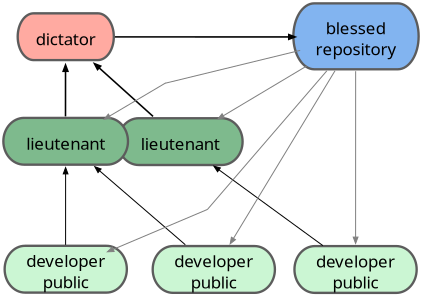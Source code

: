 <?xml version="1.0" encoding="UTF-8"?>
<dia:diagram xmlns:dia="http://www.lysator.liu.se/~alla/dia/">
  <dia:layer name="Segundo Plano" visible="true" active="true">
    <dia:group>
      <dia:object type="Flowchart - Terminal" version="1" id="O0">
        <dia:attribute name="obj_pos">
          <dia:point val="-8.033,0.369"/>
        </dia:attribute>
        <dia:attribute name="obj_bb">
          <dia:rectangle val="-8.108,0.294;-0.586,4.634"/>
        </dia:attribute>
        <dia:attribute name="meta">
          <dia:composite type="dict"/>
        </dia:attribute>
        <dia:attribute name="elem_corner">
          <dia:point val="-8.033,0.369"/>
        </dia:attribute>
        <dia:attribute name="elem_width">
          <dia:real val="7.373"/>
        </dia:attribute>
        <dia:attribute name="elem_height">
          <dia:real val="4.19"/>
        </dia:attribute>
        <dia:attribute name="line_width">
          <dia:real val="0.15"/>
        </dia:attribute>
        <dia:attribute name="line_colour">
          <dia:color val="#5c5c5c"/>
        </dia:attribute>
        <dia:attribute name="fill_colour">
          <dia:color val="#82b4f0"/>
        </dia:attribute>
        <dia:attribute name="show_background">
          <dia:boolean val="true"/>
        </dia:attribute>
        <dia:attribute name="line_style">
          <dia:enum val="0"/>
          <dia:real val="1"/>
        </dia:attribute>
        <dia:attribute name="padding">
          <dia:real val="0"/>
        </dia:attribute>
        <dia:attribute name="text">
          <dia:composite type="text">
            <dia:attribute name="string">
              <dia:string>#blessed
repository#</dia:string>
            </dia:attribute>
            <dia:attribute name="font">
              <dia:font family="Linux Biolinum O" style="0" name="Courier"/>
            </dia:attribute>
            <dia:attribute name="height">
              <dia:real val="1.341"/>
            </dia:attribute>
            <dia:attribute name="pos">
              <dia:point val="-4.347,2.129"/>
            </dia:attribute>
            <dia:attribute name="color">
              <dia:color val="#000000"/>
            </dia:attribute>
            <dia:attribute name="alignment">
              <dia:enum val="1"/>
            </dia:attribute>
          </dia:composite>
        </dia:attribute>
        <dia:attribute name="flip_horizontal">
          <dia:boolean val="false"/>
        </dia:attribute>
        <dia:attribute name="flip_vertical">
          <dia:boolean val="false"/>
        </dia:attribute>
        <dia:attribute name="subscale">
          <dia:real val="1"/>
        </dia:attribute>
      </dia:object>
      <dia:object type="Flowchart - Terminal" version="1" id="O1">
        <dia:attribute name="obj_pos">
          <dia:point val="-18.998,7.668"/>
        </dia:attribute>
        <dia:attribute name="obj_bb">
          <dia:rectangle val="-19.073,7.593;-11.956,10.716"/>
        </dia:attribute>
        <dia:attribute name="meta">
          <dia:composite type="dict"/>
        </dia:attribute>
        <dia:attribute name="elem_corner">
          <dia:point val="-18.998,7.668"/>
        </dia:attribute>
        <dia:attribute name="elem_width">
          <dia:real val="6.968"/>
        </dia:attribute>
        <dia:attribute name="elem_height">
          <dia:real val="2.973"/>
        </dia:attribute>
        <dia:attribute name="line_width">
          <dia:real val="0.15"/>
        </dia:attribute>
        <dia:attribute name="line_colour">
          <dia:color val="#5c5c5c"/>
        </dia:attribute>
        <dia:attribute name="fill_colour">
          <dia:color val="#7eba8d"/>
        </dia:attribute>
        <dia:attribute name="show_background">
          <dia:boolean val="true"/>
        </dia:attribute>
        <dia:attribute name="line_style">
          <dia:enum val="0"/>
          <dia:real val="1"/>
        </dia:attribute>
        <dia:attribute name="padding">
          <dia:real val="0"/>
        </dia:attribute>
        <dia:attribute name="text">
          <dia:composite type="text">
            <dia:attribute name="string">
              <dia:string>#lieutenant#</dia:string>
            </dia:attribute>
            <dia:attribute name="font">
              <dia:font family="Linux Biolinum O" style="0" name="Courier"/>
            </dia:attribute>
            <dia:attribute name="height">
              <dia:real val="1.341"/>
            </dia:attribute>
            <dia:attribute name="pos">
              <dia:point val="-15.515,9.489"/>
            </dia:attribute>
            <dia:attribute name="color">
              <dia:color val="#000000"/>
            </dia:attribute>
            <dia:attribute name="alignment">
              <dia:enum val="1"/>
            </dia:attribute>
          </dia:composite>
        </dia:attribute>
        <dia:attribute name="flip_horizontal">
          <dia:boolean val="false"/>
        </dia:attribute>
        <dia:attribute name="flip_vertical">
          <dia:boolean val="false"/>
        </dia:attribute>
        <dia:attribute name="subscale">
          <dia:real val="1"/>
        </dia:attribute>
      </dia:object>
      <dia:object type="Standard - Line" version="0" id="O2">
        <dia:attribute name="obj_pos">
          <dia:point val="-8.169,2.503"/>
        </dia:attribute>
        <dia:attribute name="obj_bb">
          <dia:rectangle val="-19.975,2.281;-8.076,2.725"/>
        </dia:attribute>
        <dia:attribute name="conn_endpoints">
          <dia:point val="-8.169,2.503"/>
          <dia:point val="-19.925,2.5"/>
        </dia:attribute>
        <dia:attribute name="numcp">
          <dia:int val="1"/>
        </dia:attribute>
        <dia:attribute name="line_width">
          <dia:real val="0.1"/>
        </dia:attribute>
        <dia:attribute name="start_arrow">
          <dia:enum val="3"/>
        </dia:attribute>
        <dia:attribute name="start_arrow_length">
          <dia:real val="0.4"/>
        </dia:attribute>
        <dia:attribute name="start_arrow_width">
          <dia:real val="0.3"/>
        </dia:attribute>
      </dia:object>
      <dia:object type="Flowchart - Terminal" version="1" id="O3">
        <dia:attribute name="obj_pos">
          <dia:point val="-26.281,7.647"/>
        </dia:attribute>
        <dia:attribute name="obj_bb">
          <dia:rectangle val="-26.356,7.572;-19.238,10.696"/>
        </dia:attribute>
        <dia:attribute name="meta">
          <dia:composite type="dict"/>
        </dia:attribute>
        <dia:attribute name="elem_corner">
          <dia:point val="-26.281,7.647"/>
        </dia:attribute>
        <dia:attribute name="elem_width">
          <dia:real val="6.968"/>
        </dia:attribute>
        <dia:attribute name="elem_height">
          <dia:real val="2.973"/>
        </dia:attribute>
        <dia:attribute name="line_width">
          <dia:real val="0.15"/>
        </dia:attribute>
        <dia:attribute name="line_colour">
          <dia:color val="#5c5c5c"/>
        </dia:attribute>
        <dia:attribute name="fill_colour">
          <dia:color val="#7eba8d"/>
        </dia:attribute>
        <dia:attribute name="show_background">
          <dia:boolean val="true"/>
        </dia:attribute>
        <dia:attribute name="line_style">
          <dia:enum val="0"/>
          <dia:real val="1"/>
        </dia:attribute>
        <dia:attribute name="padding">
          <dia:real val="0"/>
        </dia:attribute>
        <dia:attribute name="text">
          <dia:composite type="text">
            <dia:attribute name="string">
              <dia:string>#lieutenant#</dia:string>
            </dia:attribute>
            <dia:attribute name="font">
              <dia:font family="Linux Biolinum O" style="0" name="Courier"/>
            </dia:attribute>
            <dia:attribute name="height">
              <dia:real val="1.341"/>
            </dia:attribute>
            <dia:attribute name="pos">
              <dia:point val="-22.797,9.469"/>
            </dia:attribute>
            <dia:attribute name="color">
              <dia:color val="#000000"/>
            </dia:attribute>
            <dia:attribute name="alignment">
              <dia:enum val="1"/>
            </dia:attribute>
          </dia:composite>
        </dia:attribute>
        <dia:attribute name="flip_horizontal">
          <dia:boolean val="false"/>
        </dia:attribute>
        <dia:attribute name="flip_vertical">
          <dia:boolean val="false"/>
        </dia:attribute>
        <dia:attribute name="subscale">
          <dia:real val="1"/>
        </dia:attribute>
      </dia:object>
      <dia:object type="Flowchart - Terminal" version="1" id="O4">
        <dia:attribute name="obj_pos">
          <dia:point val="-25.513,1.002"/>
        </dia:attribute>
        <dia:attribute name="obj_bb">
          <dia:rectangle val="-25.588,0.927;-19.996,4.051"/>
        </dia:attribute>
        <dia:attribute name="meta">
          <dia:composite type="dict"/>
        </dia:attribute>
        <dia:attribute name="elem_corner">
          <dia:point val="-25.513,1.002"/>
        </dia:attribute>
        <dia:attribute name="elem_width">
          <dia:real val="5.442"/>
        </dia:attribute>
        <dia:attribute name="elem_height">
          <dia:real val="2.973"/>
        </dia:attribute>
        <dia:attribute name="line_width">
          <dia:real val="0.15"/>
        </dia:attribute>
        <dia:attribute name="line_colour">
          <dia:color val="#5c5c5c"/>
        </dia:attribute>
        <dia:attribute name="fill_colour">
          <dia:color val="#ffaaa1"/>
        </dia:attribute>
        <dia:attribute name="show_background">
          <dia:boolean val="true"/>
        </dia:attribute>
        <dia:attribute name="line_style">
          <dia:enum val="0"/>
          <dia:real val="1"/>
        </dia:attribute>
        <dia:attribute name="padding">
          <dia:real val="0"/>
        </dia:attribute>
        <dia:attribute name="text">
          <dia:composite type="text">
            <dia:attribute name="string">
              <dia:string>#dictator#</dia:string>
            </dia:attribute>
            <dia:attribute name="font">
              <dia:font family="Linux Biolinum O" style="0" name="Courier"/>
            </dia:attribute>
            <dia:attribute name="height">
              <dia:real val="1.341"/>
            </dia:attribute>
            <dia:attribute name="pos">
              <dia:point val="-22.792,2.824"/>
            </dia:attribute>
            <dia:attribute name="color">
              <dia:color val="#000000"/>
            </dia:attribute>
            <dia:attribute name="alignment">
              <dia:enum val="1"/>
            </dia:attribute>
          </dia:composite>
        </dia:attribute>
        <dia:attribute name="flip_horizontal">
          <dia:boolean val="false"/>
        </dia:attribute>
        <dia:attribute name="flip_vertical">
          <dia:boolean val="false"/>
        </dia:attribute>
        <dia:attribute name="subscale">
          <dia:real val="1"/>
        </dia:attribute>
      </dia:object>
      <dia:object type="Flowchart - Terminal" version="1" id="O5">
        <dia:attribute name="obj_pos">
          <dia:point val="-26.098,15.777"/>
        </dia:attribute>
        <dia:attribute name="obj_bb">
          <dia:rectangle val="-26.173,15.703;-19.412,18.826"/>
        </dia:attribute>
        <dia:attribute name="meta">
          <dia:composite type="dict"/>
        </dia:attribute>
        <dia:attribute name="elem_corner">
          <dia:point val="-26.098,15.777"/>
        </dia:attribute>
        <dia:attribute name="elem_width">
          <dia:real val="6.611"/>
        </dia:attribute>
        <dia:attribute name="elem_height">
          <dia:real val="2.973"/>
        </dia:attribute>
        <dia:attribute name="line_width">
          <dia:real val="0.15"/>
        </dia:attribute>
        <dia:attribute name="line_colour">
          <dia:color val="#5c5c5c"/>
        </dia:attribute>
        <dia:attribute name="fill_colour">
          <dia:color val="#cbf6d3"/>
        </dia:attribute>
        <dia:attribute name="show_background">
          <dia:boolean val="true"/>
        </dia:attribute>
        <dia:attribute name="line_style">
          <dia:enum val="0"/>
          <dia:real val="1"/>
        </dia:attribute>
        <dia:attribute name="padding">
          <dia:real val="0"/>
        </dia:attribute>
        <dia:attribute name="text">
          <dia:composite type="text">
            <dia:attribute name="string">
              <dia:string>#developer
public#</dia:string>
            </dia:attribute>
            <dia:attribute name="font">
              <dia:font family="Linux Biolinum O" style="0" name="Courier"/>
            </dia:attribute>
            <dia:attribute name="height">
              <dia:real val="1.341"/>
            </dia:attribute>
            <dia:attribute name="pos">
              <dia:point val="-22.792,16.929"/>
            </dia:attribute>
            <dia:attribute name="color">
              <dia:color val="#000000"/>
            </dia:attribute>
            <dia:attribute name="alignment">
              <dia:enum val="1"/>
            </dia:attribute>
          </dia:composite>
        </dia:attribute>
        <dia:attribute name="flip_horizontal">
          <dia:boolean val="false"/>
        </dia:attribute>
        <dia:attribute name="flip_vertical">
          <dia:boolean val="false"/>
        </dia:attribute>
        <dia:attribute name="subscale">
          <dia:real val="1"/>
        </dia:attribute>
      </dia:object>
      <dia:object type="Flowchart - Terminal" version="1" id="O6">
        <dia:attribute name="obj_pos">
          <dia:point val="-16.689,15.793"/>
        </dia:attribute>
        <dia:attribute name="obj_bb">
          <dia:rectangle val="-16.764,15.717;-10.003,18.841"/>
        </dia:attribute>
        <dia:attribute name="meta">
          <dia:composite type="dict"/>
        </dia:attribute>
        <dia:attribute name="elem_corner">
          <dia:point val="-16.689,15.793"/>
        </dia:attribute>
        <dia:attribute name="elem_width">
          <dia:real val="6.611"/>
        </dia:attribute>
        <dia:attribute name="elem_height">
          <dia:real val="2.973"/>
        </dia:attribute>
        <dia:attribute name="line_width">
          <dia:real val="0.15"/>
        </dia:attribute>
        <dia:attribute name="line_colour">
          <dia:color val="#5c5c5c"/>
        </dia:attribute>
        <dia:attribute name="fill_colour">
          <dia:color val="#cbf6d3"/>
        </dia:attribute>
        <dia:attribute name="show_background">
          <dia:boolean val="true"/>
        </dia:attribute>
        <dia:attribute name="line_style">
          <dia:enum val="0"/>
          <dia:real val="1"/>
        </dia:attribute>
        <dia:attribute name="padding">
          <dia:real val="0"/>
        </dia:attribute>
        <dia:attribute name="text">
          <dia:composite type="text">
            <dia:attribute name="string">
              <dia:string>#developer
public#</dia:string>
            </dia:attribute>
            <dia:attribute name="font">
              <dia:font family="Linux Biolinum O" style="0" name="Courier"/>
            </dia:attribute>
            <dia:attribute name="height">
              <dia:real val="1.341"/>
            </dia:attribute>
            <dia:attribute name="pos">
              <dia:point val="-13.383,16.944"/>
            </dia:attribute>
            <dia:attribute name="color">
              <dia:color val="#000000"/>
            </dia:attribute>
            <dia:attribute name="alignment">
              <dia:enum val="1"/>
            </dia:attribute>
          </dia:composite>
        </dia:attribute>
        <dia:attribute name="flip_horizontal">
          <dia:boolean val="false"/>
        </dia:attribute>
        <dia:attribute name="flip_vertical">
          <dia:boolean val="false"/>
        </dia:attribute>
        <dia:attribute name="subscale">
          <dia:real val="1"/>
        </dia:attribute>
      </dia:object>
      <dia:object type="Flowchart - Terminal" version="1" id="O7">
        <dia:attribute name="obj_pos">
          <dia:point val="-7.68,15.795"/>
        </dia:attribute>
        <dia:attribute name="obj_bb">
          <dia:rectangle val="-7.755,15.72;-0.994,18.843"/>
        </dia:attribute>
        <dia:attribute name="meta">
          <dia:composite type="dict"/>
        </dia:attribute>
        <dia:attribute name="elem_corner">
          <dia:point val="-7.68,15.795"/>
        </dia:attribute>
        <dia:attribute name="elem_width">
          <dia:real val="6.611"/>
        </dia:attribute>
        <dia:attribute name="elem_height">
          <dia:real val="2.973"/>
        </dia:attribute>
        <dia:attribute name="line_width">
          <dia:real val="0.15"/>
        </dia:attribute>
        <dia:attribute name="line_colour">
          <dia:color val="#5c5c5c"/>
        </dia:attribute>
        <dia:attribute name="fill_colour">
          <dia:color val="#cbf6d3"/>
        </dia:attribute>
        <dia:attribute name="show_background">
          <dia:boolean val="true"/>
        </dia:attribute>
        <dia:attribute name="line_style">
          <dia:enum val="0"/>
          <dia:real val="1"/>
        </dia:attribute>
        <dia:attribute name="padding">
          <dia:real val="0"/>
        </dia:attribute>
        <dia:attribute name="text">
          <dia:composite type="text">
            <dia:attribute name="string">
              <dia:string>#developer
public#</dia:string>
            </dia:attribute>
            <dia:attribute name="font">
              <dia:font family="Linux Biolinum O" style="0" name="Courier"/>
            </dia:attribute>
            <dia:attribute name="height">
              <dia:real val="1.341"/>
            </dia:attribute>
            <dia:attribute name="pos">
              <dia:point val="-4.375,16.946"/>
            </dia:attribute>
            <dia:attribute name="color">
              <dia:color val="#000000"/>
            </dia:attribute>
            <dia:attribute name="alignment">
              <dia:enum val="1"/>
            </dia:attribute>
          </dia:composite>
        </dia:attribute>
        <dia:attribute name="flip_horizontal">
          <dia:boolean val="false"/>
        </dia:attribute>
        <dia:attribute name="flip_vertical">
          <dia:boolean val="false"/>
        </dia:attribute>
        <dia:attribute name="subscale">
          <dia:real val="1"/>
        </dia:attribute>
      </dia:object>
      <dia:object type="Standard - Line" version="0" id="O8">
        <dia:attribute name="obj_pos">
          <dia:point val="-22.806,4.234"/>
        </dia:attribute>
        <dia:attribute name="obj_bb">
          <dia:rectangle val="-23.029,4.142;-22.584,7.603"/>
        </dia:attribute>
        <dia:attribute name="conn_endpoints">
          <dia:point val="-22.806,4.234"/>
          <dia:point val="-22.808,7.553"/>
        </dia:attribute>
        <dia:attribute name="numcp">
          <dia:int val="1"/>
        </dia:attribute>
        <dia:attribute name="line_width">
          <dia:real val="0.1"/>
        </dia:attribute>
        <dia:attribute name="start_arrow">
          <dia:enum val="3"/>
        </dia:attribute>
        <dia:attribute name="start_arrow_length">
          <dia:real val="0.4"/>
        </dia:attribute>
        <dia:attribute name="start_arrow_width">
          <dia:real val="0.3"/>
        </dia:attribute>
      </dia:object>
      <dia:object type="Standard - Line" version="0" id="O9">
        <dia:attribute name="obj_pos">
          <dia:point val="-21.006,4.166"/>
        </dia:attribute>
        <dia:attribute name="obj_bb">
          <dia:rectangle val="-21.077,4.095;-17.173,7.624"/>
        </dia:attribute>
        <dia:attribute name="conn_endpoints">
          <dia:point val="-21.006,4.166"/>
          <dia:point val="-17.244,7.553"/>
        </dia:attribute>
        <dia:attribute name="numcp">
          <dia:int val="1"/>
        </dia:attribute>
        <dia:attribute name="line_width">
          <dia:real val="0.1"/>
        </dia:attribute>
        <dia:attribute name="start_arrow">
          <dia:enum val="3"/>
        </dia:attribute>
        <dia:attribute name="start_arrow_length">
          <dia:real val="0.4"/>
        </dia:attribute>
        <dia:attribute name="start_arrow_width">
          <dia:real val="0.3"/>
        </dia:attribute>
      </dia:object>
      <dia:object type="Standard - Line" version="0" id="O10">
        <dia:attribute name="obj_pos">
          <dia:point val="-22.801,10.783"/>
        </dia:attribute>
        <dia:attribute name="obj_bb">
          <dia:rectangle val="-22.988,10.737;-22.615,15.741"/>
        </dia:attribute>
        <dia:attribute name="conn_endpoints">
          <dia:point val="-22.801,10.783"/>
          <dia:point val="-22.802,15.716"/>
        </dia:attribute>
        <dia:attribute name="numcp">
          <dia:int val="1"/>
        </dia:attribute>
        <dia:attribute name="line_width">
          <dia:real val="0.05"/>
        </dia:attribute>
        <dia:attribute name="start_arrow">
          <dia:enum val="3"/>
        </dia:attribute>
        <dia:attribute name="start_arrow_length">
          <dia:real val="0.4"/>
        </dia:attribute>
        <dia:attribute name="start_arrow_width">
          <dia:real val="0.3"/>
        </dia:attribute>
      </dia:object>
      <dia:object type="Standard - Line" version="0" id="O11">
        <dia:attribute name="obj_pos">
          <dia:point val="-20.965,10.732"/>
        </dia:attribute>
        <dia:attribute name="obj_bb">
          <dia:rectangle val="-21.0,10.697;-15.159,15.745"/>
        </dia:attribute>
        <dia:attribute name="conn_endpoints">
          <dia:point val="-20.965,10.732"/>
          <dia:point val="-15.194,15.709"/>
        </dia:attribute>
        <dia:attribute name="numcp">
          <dia:int val="1"/>
        </dia:attribute>
        <dia:attribute name="line_width">
          <dia:real val="0.05"/>
        </dia:attribute>
        <dia:attribute name="start_arrow">
          <dia:enum val="3"/>
        </dia:attribute>
        <dia:attribute name="start_arrow_length">
          <dia:real val="0.4"/>
        </dia:attribute>
        <dia:attribute name="start_arrow_width">
          <dia:real val="0.3"/>
        </dia:attribute>
      </dia:object>
      <dia:object type="Standard - Line" version="0" id="O12">
        <dia:attribute name="obj_pos">
          <dia:point val="-13.398,10.699"/>
        </dia:attribute>
        <dia:attribute name="obj_bb">
          <dia:rectangle val="-13.435,10.665;-6.415,15.8"/>
        </dia:attribute>
        <dia:attribute name="conn_endpoints">
          <dia:point val="-13.398,10.699"/>
          <dia:point val="-6.45,15.766"/>
        </dia:attribute>
        <dia:attribute name="numcp">
          <dia:int val="1"/>
        </dia:attribute>
        <dia:attribute name="line_width">
          <dia:real val="0.05"/>
        </dia:attribute>
        <dia:attribute name="start_arrow">
          <dia:enum val="3"/>
        </dia:attribute>
        <dia:attribute name="start_arrow_length">
          <dia:real val="0.4"/>
        </dia:attribute>
        <dia:attribute name="start_arrow_width">
          <dia:real val="0.3"/>
        </dia:attribute>
      </dia:object>
      <dia:object type="Standard - Line" version="0" id="O13">
        <dia:attribute name="obj_pos">
          <dia:point val="-20.168,16.167"/>
        </dia:attribute>
        <dia:attribute name="obj_bb">
          <dia:rectangle val="-20.21,13.427;-13.742,16.2"/>
        </dia:attribute>
        <dia:attribute name="conn_endpoints">
          <dia:point val="-20.168,16.167"/>
          <dia:point val="-13.775,13.459"/>
        </dia:attribute>
        <dia:attribute name="numcp">
          <dia:int val="1"/>
        </dia:attribute>
        <dia:attribute name="line_color">
          <dia:color val="#808080"/>
        </dia:attribute>
        <dia:attribute name="line_width">
          <dia:real val="0.05"/>
        </dia:attribute>
        <dia:attribute name="start_arrow">
          <dia:enum val="3"/>
        </dia:attribute>
        <dia:attribute name="start_arrow_length">
          <dia:real val="0.4"/>
        </dia:attribute>
        <dia:attribute name="start_arrow_width">
          <dia:real val="0.3"/>
        </dia:attribute>
      </dia:object>
      <dia:object type="Standard - Line" version="0" id="O14">
        <dia:attribute name="obj_pos">
          <dia:point val="-12.356,15.672"/>
        </dia:attribute>
        <dia:attribute name="obj_bb">
          <dia:rectangle val="-12.39,4.619;-5.647,15.711"/>
        </dia:attribute>
        <dia:attribute name="conn_endpoints">
          <dia:point val="-12.356,15.672"/>
          <dia:point val="-5.681,4.653"/>
        </dia:attribute>
        <dia:attribute name="numcp">
          <dia:int val="1"/>
        </dia:attribute>
        <dia:attribute name="line_color">
          <dia:color val="#808080"/>
        </dia:attribute>
        <dia:attribute name="line_width">
          <dia:real val="0.05"/>
        </dia:attribute>
        <dia:attribute name="start_arrow">
          <dia:enum val="3"/>
        </dia:attribute>
        <dia:attribute name="start_arrow_length">
          <dia:real val="0.4"/>
        </dia:attribute>
        <dia:attribute name="start_arrow_width">
          <dia:real val="0.3"/>
        </dia:attribute>
      </dia:object>
      <dia:object type="Standard - Line" version="0" id="O15">
        <dia:attribute name="obj_pos">
          <dia:point val="-4.372,15.65"/>
        </dia:attribute>
        <dia:attribute name="obj_bb">
          <dia:rectangle val="-4.558,4.656;-4.186,15.696"/>
        </dia:attribute>
        <dia:attribute name="conn_endpoints">
          <dia:point val="-4.372,15.65"/>
          <dia:point val="-4.369,4.681"/>
        </dia:attribute>
        <dia:attribute name="numcp">
          <dia:int val="1"/>
        </dia:attribute>
        <dia:attribute name="line_color">
          <dia:color val="#808080"/>
        </dia:attribute>
        <dia:attribute name="line_width">
          <dia:real val="0.05"/>
        </dia:attribute>
        <dia:attribute name="start_arrow">
          <dia:enum val="3"/>
        </dia:attribute>
        <dia:attribute name="start_arrow_length">
          <dia:real val="0.4"/>
        </dia:attribute>
        <dia:attribute name="start_arrow_width">
          <dia:real val="0.3"/>
        </dia:attribute>
      </dia:object>
      <dia:object type="Standard - Line" version="0" id="O16">
        <dia:attribute name="obj_pos">
          <dia:point val="-20.375,7.75"/>
        </dia:attribute>
        <dia:attribute name="obj_bb">
          <dia:rectangle val="-20.415,5.391;-16.41,7.784"/>
        </dia:attribute>
        <dia:attribute name="conn_endpoints">
          <dia:point val="-20.375,7.75"/>
          <dia:point val="-16.444,5.425"/>
        </dia:attribute>
        <dia:attribute name="numcp">
          <dia:int val="1"/>
        </dia:attribute>
        <dia:attribute name="line_color">
          <dia:color val="#808080"/>
        </dia:attribute>
        <dia:attribute name="line_width">
          <dia:real val="0.05"/>
        </dia:attribute>
        <dia:attribute name="start_arrow">
          <dia:enum val="3"/>
        </dia:attribute>
        <dia:attribute name="start_arrow_length">
          <dia:real val="0.4"/>
        </dia:attribute>
        <dia:attribute name="start_arrow_width">
          <dia:real val="0.3"/>
        </dia:attribute>
      </dia:object>
      <dia:object type="Standard - Line" version="0" id="O17">
        <dia:attribute name="obj_pos">
          <dia:point val="-13.145,7.73"/>
        </dia:attribute>
        <dia:attribute name="obj_bb">
          <dia:rectangle val="-13.185,4.303;-7.428,7.764"/>
        </dia:attribute>
        <dia:attribute name="conn_endpoints">
          <dia:point val="-13.145,7.73"/>
          <dia:point val="-7.463,4.338"/>
        </dia:attribute>
        <dia:attribute name="numcp">
          <dia:int val="1"/>
        </dia:attribute>
        <dia:attribute name="line_color">
          <dia:color val="#808080"/>
        </dia:attribute>
        <dia:attribute name="line_width">
          <dia:real val="0.05"/>
        </dia:attribute>
        <dia:attribute name="start_arrow">
          <dia:enum val="3"/>
        </dia:attribute>
        <dia:attribute name="start_arrow_length">
          <dia:real val="0.4"/>
        </dia:attribute>
        <dia:attribute name="start_arrow_width">
          <dia:real val="0.3"/>
        </dia:attribute>
      </dia:object>
      <dia:object type="Standard - Line" version="0" id="O18">
        <dia:attribute name="obj_pos">
          <dia:point val="-16.469,5.444"/>
        </dia:attribute>
        <dia:attribute name="obj_bb">
          <dia:rectangle val="-16.499,3.326;-7.864,5.474"/>
        </dia:attribute>
        <dia:attribute name="conn_endpoints">
          <dia:point val="-16.469,5.444"/>
          <dia:point val="-7.894,3.356"/>
        </dia:attribute>
        <dia:attribute name="numcp">
          <dia:int val="1"/>
        </dia:attribute>
        <dia:attribute name="line_color">
          <dia:color val="#808080"/>
        </dia:attribute>
        <dia:attribute name="line_width">
          <dia:real val="0.05"/>
        </dia:attribute>
      </dia:object>
      <dia:object type="Standard - Line" version="0" id="O19">
        <dia:attribute name="obj_pos">
          <dia:point val="-13.791,13.469"/>
        </dia:attribute>
        <dia:attribute name="obj_bb">
          <dia:rectangle val="-13.826,4.621;-6.165,13.504"/>
        </dia:attribute>
        <dia:attribute name="conn_endpoints">
          <dia:point val="-13.791,13.469"/>
          <dia:point val="-6.2,4.656"/>
        </dia:attribute>
        <dia:attribute name="numcp">
          <dia:int val="1"/>
        </dia:attribute>
        <dia:attribute name="line_color">
          <dia:color val="#808080"/>
        </dia:attribute>
        <dia:attribute name="line_width">
          <dia:real val="0.05"/>
        </dia:attribute>
      </dia:object>
    </dia:group>
  </dia:layer>
</dia:diagram>
